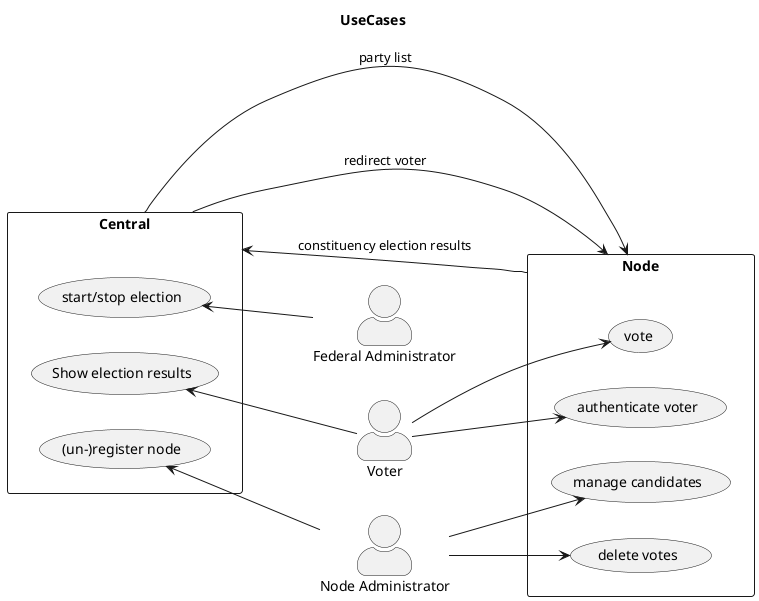 @startuml
title UseCases
left to right direction
skinparam actorStyle awesome


rectangle "Central"{
    usecase start_stop as "start/stop election"
    usecase results as "Show election results"
    usecase register_node as "(un-)register node"
}

actor Voter
actor central_admin as "Federal Administrator"
actor node_admin as "Node Administrator"

rectangle "Node"{
    usecase vote
    usecase manage_constituency_candidates as "manage candidates"
    usecase authenticate_voter as "authenticate voter"
    usecase delete_votes as "delete votes"
}

Voter --> authenticate_voter
results <-- :Voter: 
:Voter: --> vote

:node_admin: --> manage_constituency_candidates
:node_admin: --> delete_votes
register_node <-- node_admin

start_stop <-- central_admin


:Central: --> :Node: :party list
:Central: --> :Node: :redirect voter
:Node: --> :Central: : constituency election results







@enduml